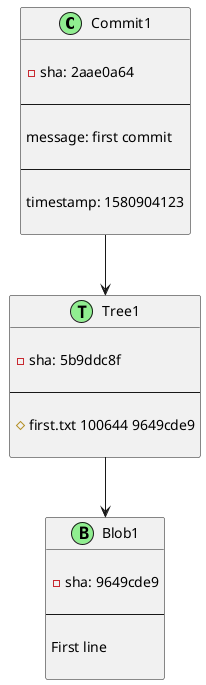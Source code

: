 @startuml


class Commit1 <<(C,lightgreen)>> {

-sha: 2aae0a64

--

message: first commit

--

timestamp: 1580904123

}

class Tree1 <<(T,lightgreen)>> {

-sha: 5b9ddc8f

--

# first.txt 100644 9649cde9

}

class Blob1 <<(B,lightgreen)>> {

-sha: 9649cde9

--

First line

}

Commit1 --> Tree1

Tree1 --> Blob1



@enduml